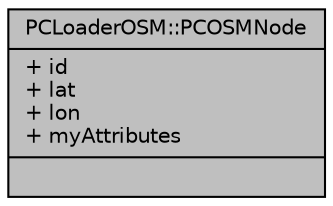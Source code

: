digraph "PCLoaderOSM::PCOSMNode"
{
  edge [fontname="Helvetica",fontsize="10",labelfontname="Helvetica",labelfontsize="10"];
  node [fontname="Helvetica",fontsize="10",shape=record];
  Node1 [label="{PCLoaderOSM::PCOSMNode\n|+ id\l+ lat\l+ lon\l+ myAttributes\l|}",height=0.2,width=0.4,color="black", fillcolor="grey75", style="filled", fontcolor="black"];
}
